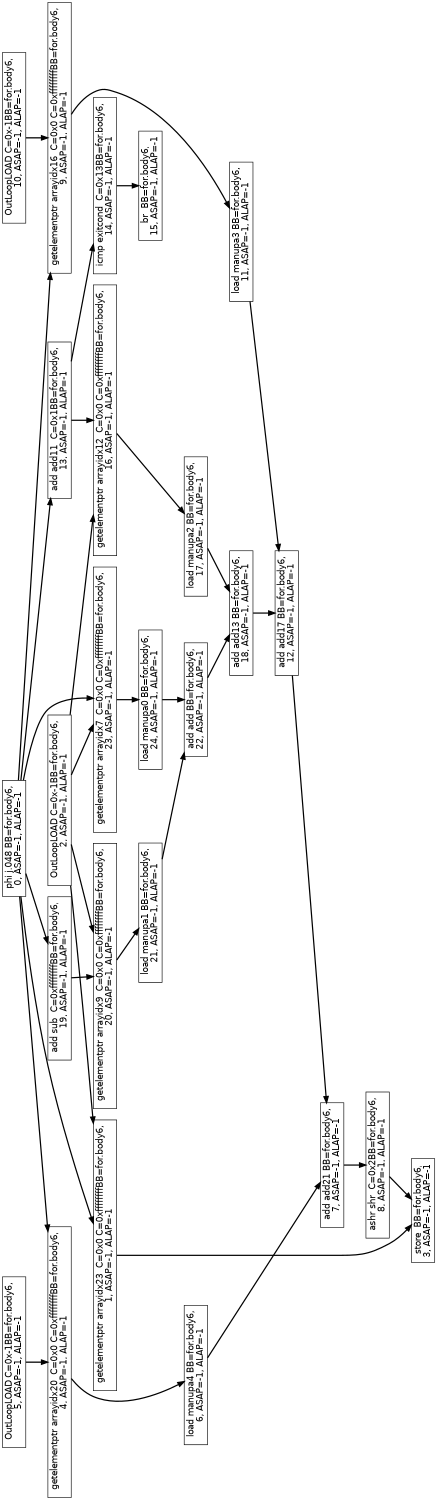 digraph Region_18 {
	graph [ nslimit = "1000.0",
	orientation = landscape,
		center = true,
	page = "8.5,11",
	compound=true,
	size = "10,7.5" ] ;
"Op_0" [ fontname = "Helvetica" shape = box, label = " phi j.048 BB=for.body6,
0, ASAP=-1, ALAP=-1"]
"Op_1" [ fontname = "Helvetica" shape = box, label = " getelementptr arrayidx23  C=0x0 C=0xffffffffBB=for.body6,
1, ASAP=-1, ALAP=-1"]
"Op_2" [ fontname = "Helvetica" shape = box, label = " OutLoopLOAD C=0x-1BB=for.body6,
2, ASAP=-1, ALAP=-1"]
"Op_3" [ fontname = "Helvetica" shape = box, label = " store  BB=for.body6,
3, ASAP=-1, ALAP=-1"]
"Op_4" [ fontname = "Helvetica" shape = box, label = " getelementptr arrayidx20  C=0x0 C=0xffffffffBB=for.body6,
4, ASAP=-1, ALAP=-1"]
"Op_5" [ fontname = "Helvetica" shape = box, label = " OutLoopLOAD C=0x-1BB=for.body6,
5, ASAP=-1, ALAP=-1"]
"Op_6" [ fontname = "Helvetica" shape = box, label = " load manupa4 BB=for.body6,
6, ASAP=-1, ALAP=-1"]
"Op_7" [ fontname = "Helvetica" shape = box, label = " add add21 BB=for.body6,
7, ASAP=-1, ALAP=-1"]
"Op_8" [ fontname = "Helvetica" shape = box, label = " ashr shr  C=0x2BB=for.body6,
8, ASAP=-1, ALAP=-1"]
"Op_9" [ fontname = "Helvetica" shape = box, label = " getelementptr arrayidx16  C=0x0 C=0xffffffffBB=for.body6,
9, ASAP=-1, ALAP=-1"]
"Op_10" [ fontname = "Helvetica" shape = box, label = " OutLoopLOAD C=0x-1BB=for.body6,
10, ASAP=-1, ALAP=-1"]
"Op_11" [ fontname = "Helvetica" shape = box, label = " load manupa3 BB=for.body6,
11, ASAP=-1, ALAP=-1"]
"Op_12" [ fontname = "Helvetica" shape = box, label = " add add17 BB=for.body6,
12, ASAP=-1, ALAP=-1"]
"Op_13" [ fontname = "Helvetica" shape = box, label = " add add11  C=0x1BB=for.body6,
13, ASAP=-1, ALAP=-1"]
"Op_14" [ fontname = "Helvetica" shape = box, label = " icmp exitcond  C=0x13BB=for.body6,
14, ASAP=-1, ALAP=-1"]
"Op_15" [ fontname = "Helvetica" shape = box, label = " br  BB=for.body6,
15, ASAP=-1, ALAP=-1"]
"Op_16" [ fontname = "Helvetica" shape = box, label = " getelementptr arrayidx12  C=0x0 C=0xffffffffBB=for.body6,
16, ASAP=-1, ALAP=-1"]
"Op_17" [ fontname = "Helvetica" shape = box, label = " load manupa2 BB=for.body6,
17, ASAP=-1, ALAP=-1"]
"Op_18" [ fontname = "Helvetica" shape = box, label = " add add13 BB=for.body6,
18, ASAP=-1, ALAP=-1"]
"Op_19" [ fontname = "Helvetica" shape = box, label = " add sub  C=0xffffffffBB=for.body6,
19, ASAP=-1, ALAP=-1"]
"Op_20" [ fontname = "Helvetica" shape = box, label = " getelementptr arrayidx9  C=0x0 C=0xffffffffBB=for.body6,
20, ASAP=-1, ALAP=-1"]
"Op_21" [ fontname = "Helvetica" shape = box, label = " load manupa1 BB=for.body6,
21, ASAP=-1, ALAP=-1"]
"Op_22" [ fontname = "Helvetica" shape = box, label = " add add BB=for.body6,
22, ASAP=-1, ALAP=-1"]
"Op_23" [ fontname = "Helvetica" shape = box, label = " getelementptr arrayidx7  C=0x0 C=0xffffffffBB=for.body6,
23, ASAP=-1, ALAP=-1"]
"Op_24" [ fontname = "Helvetica" shape = box, label = " load manupa0 BB=for.body6,
24, ASAP=-1, ALAP=-1"]
"Op_0" -> "Op_1" [style = bold, color = black];
"Op_0" -> "Op_4" [style = bold, color = black];
"Op_0" -> "Op_9" [style = bold, color = black];
"Op_0" -> "Op_13" [style = bold, color = black];
"Op_0" -> "Op_19" [style = bold, color = black];
"Op_0" -> "Op_23" [style = bold, color = black];
"Op_1" -> "Op_3" [style = bold, color = black];
"Op_2" -> "Op_1" [style = bold, color = black];
"Op_2" -> "Op_16" [style = bold, color = black];
"Op_2" -> "Op_20" [style = bold, color = black];
"Op_2" -> "Op_23" [style = bold, color = black];
"Op_4" -> "Op_6" [style = bold, color = black];
"Op_5" -> "Op_4" [style = bold, color = black];
"Op_6" -> "Op_7" [style = bold, color = black];
"Op_7" -> "Op_8" [style = bold, color = black];
"Op_8" -> "Op_3" [style = bold, color = black];
"Op_9" -> "Op_11" [style = bold, color = black];
"Op_10" -> "Op_9" [style = bold, color = black];
"Op_11" -> "Op_12" [style = bold, color = black];
"Op_12" -> "Op_7" [style = bold, color = black];
"Op_13" -> "Op_14" [style = bold, color = black];
"Op_13" -> "Op_16" [style = bold, color = black];
"Op_14" -> "Op_15" [style = bold, color = black];
"Op_16" -> "Op_17" [style = bold, color = black];
"Op_17" -> "Op_18" [style = bold, color = black];
"Op_18" -> "Op_12" [style = bold, color = black];
"Op_19" -> "Op_20" [style = bold, color = black];
"Op_20" -> "Op_21" [style = bold, color = black];
"Op_21" -> "Op_22" [style = bold, color = black];
"Op_22" -> "Op_18" [style = bold, color = black];
"Op_23" -> "Op_24" [style = bold, color = black];
"Op_24" -> "Op_22" [style = bold, color = black];
}
